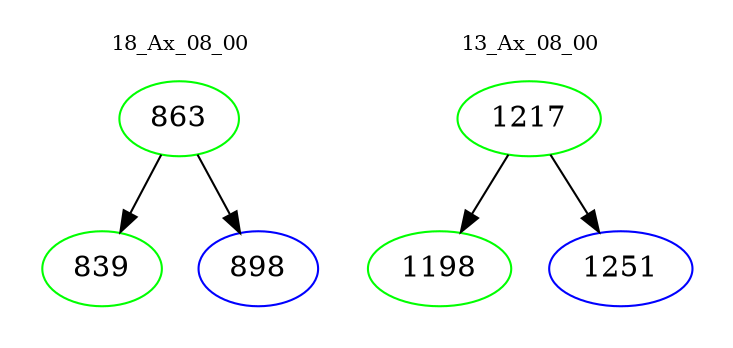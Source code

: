digraph{
subgraph cluster_0 {
color = white
label = "18_Ax_08_00";
fontsize=10;
T0_863 [label="863", color="green"]
T0_863 -> T0_839 [color="black"]
T0_839 [label="839", color="green"]
T0_863 -> T0_898 [color="black"]
T0_898 [label="898", color="blue"]
}
subgraph cluster_1 {
color = white
label = "13_Ax_08_00";
fontsize=10;
T1_1217 [label="1217", color="green"]
T1_1217 -> T1_1198 [color="black"]
T1_1198 [label="1198", color="green"]
T1_1217 -> T1_1251 [color="black"]
T1_1251 [label="1251", color="blue"]
}
}
